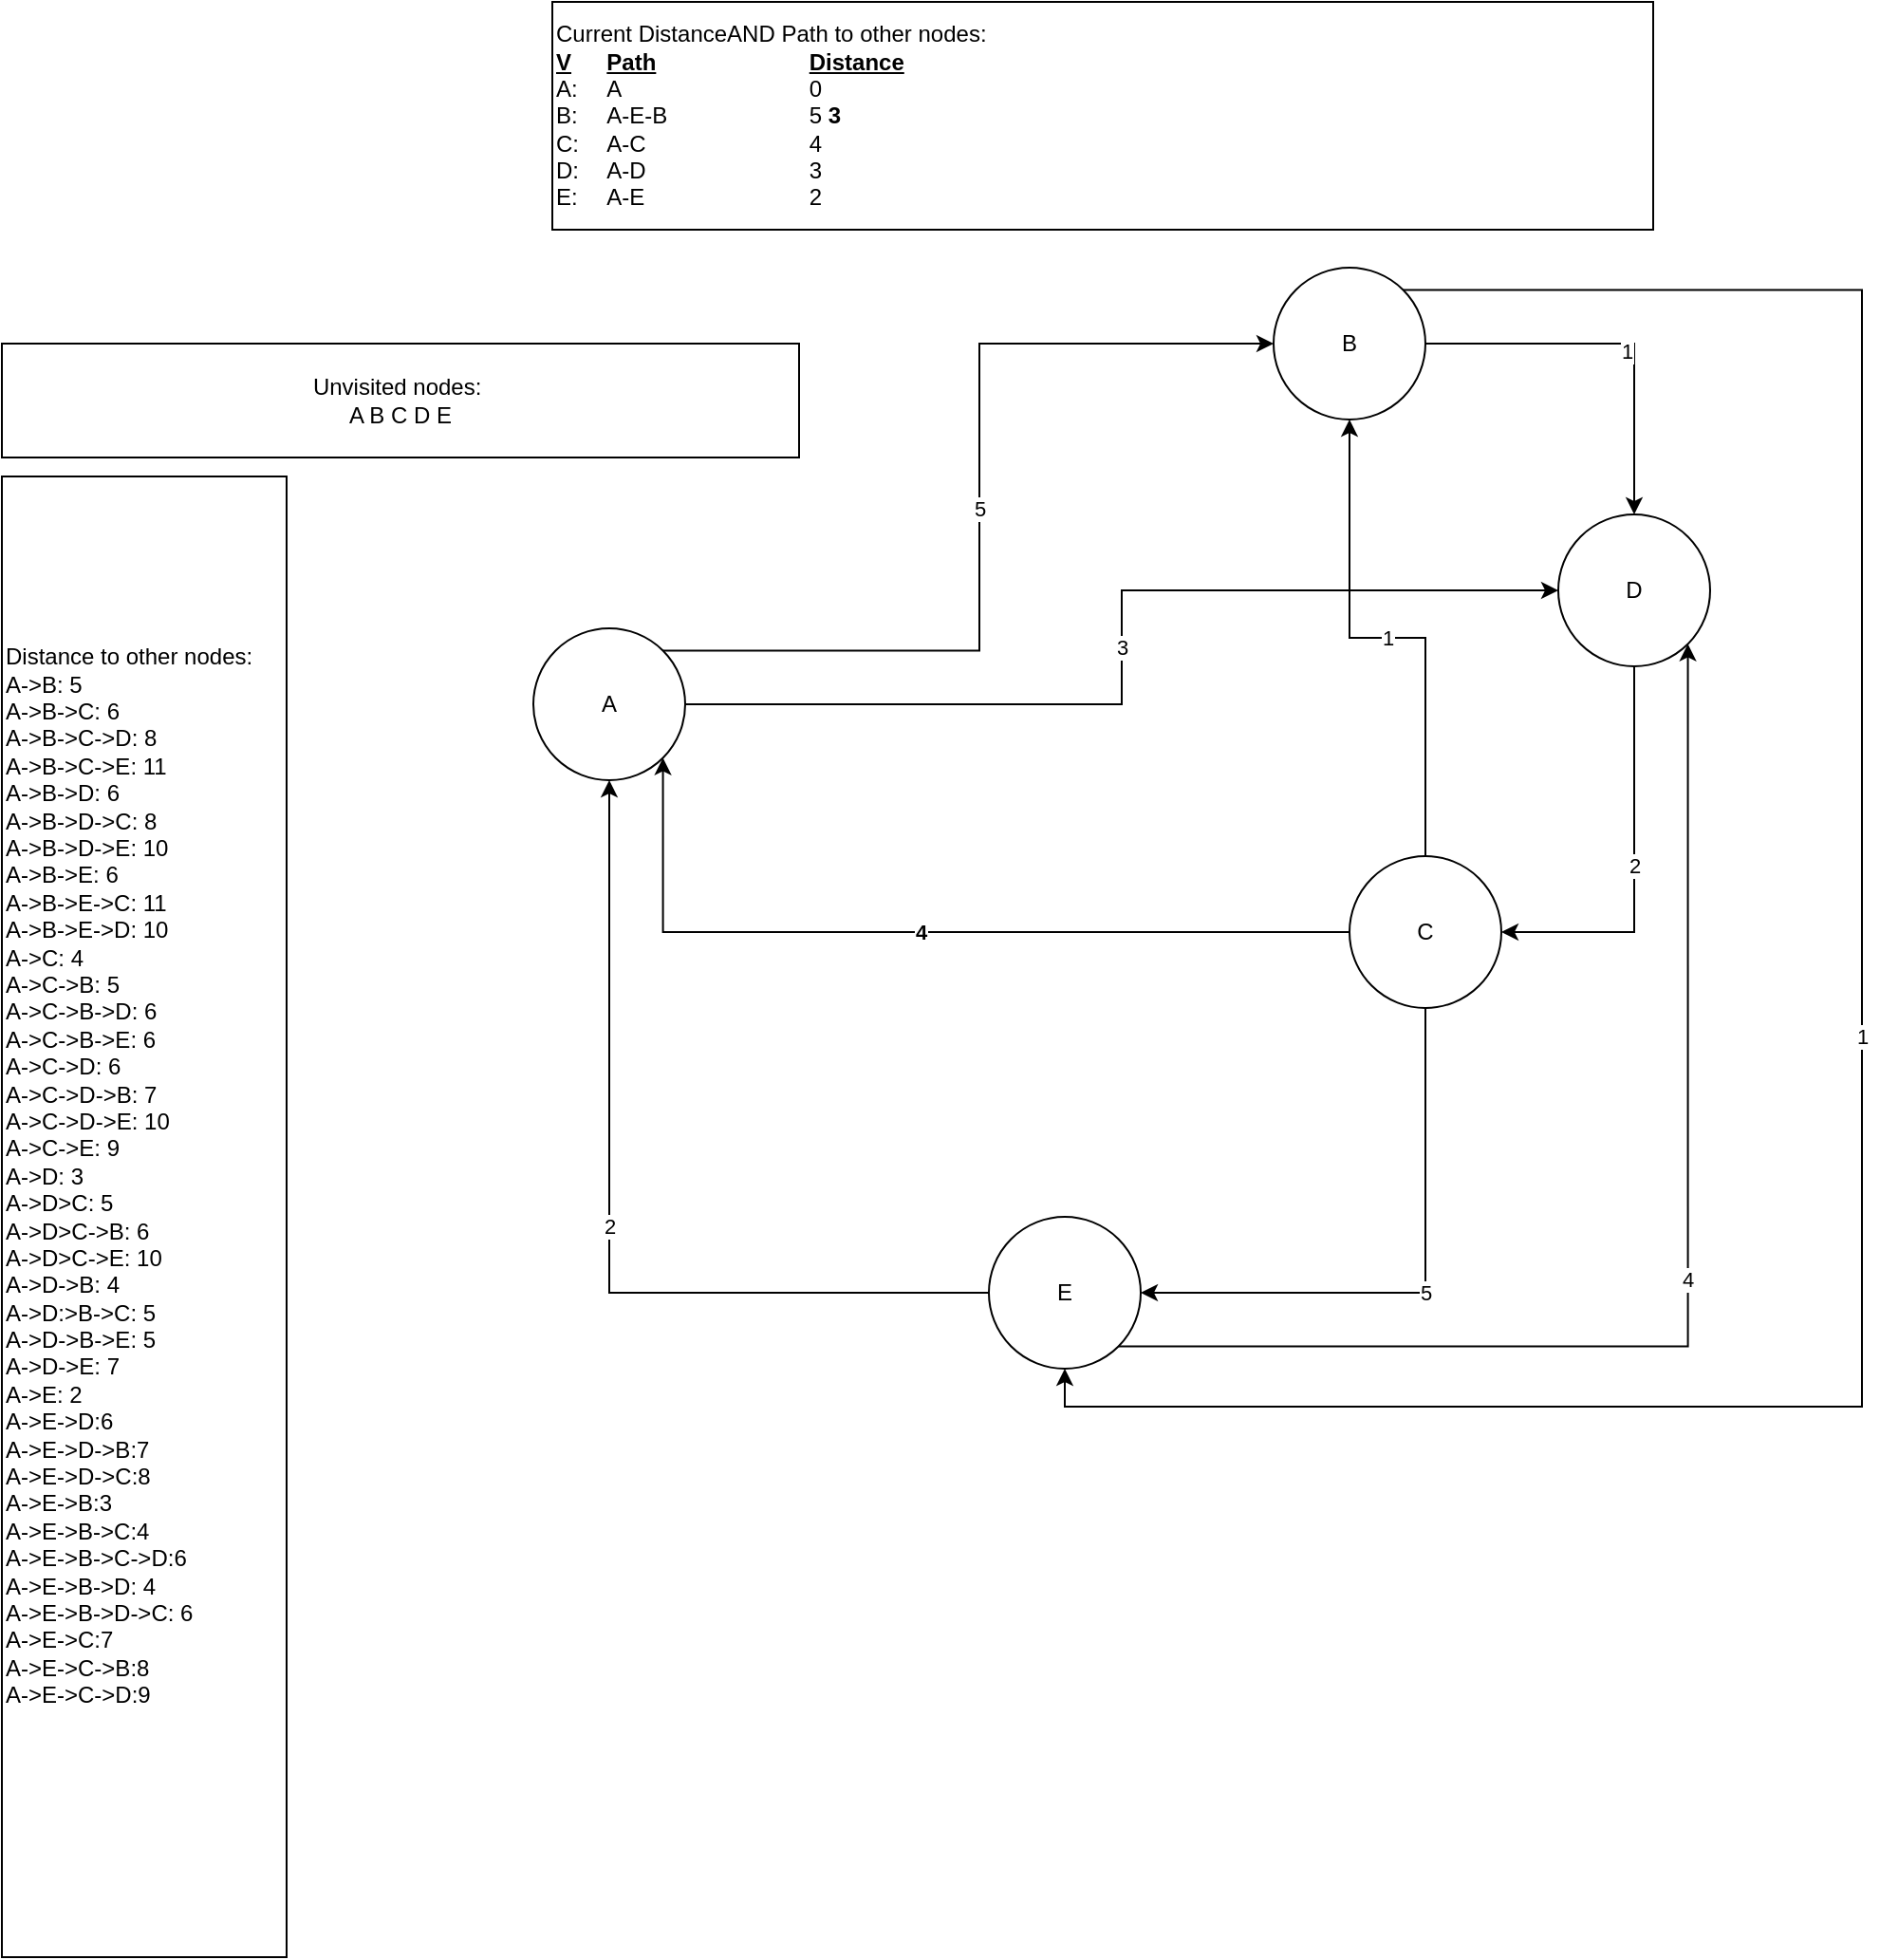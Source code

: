 <mxfile version="15.4.0" type="device"><diagram id="GFhHdMTV039eslst25Zb" name="Page-1"><mxGraphModel dx="1365" dy="339" grid="1" gridSize="10" guides="1" tooltips="1" connect="1" arrows="1" fold="1" page="1" pageScale="1" pageWidth="827" pageHeight="1169" math="0" shadow="0"><root><mxCell id="0"/><mxCell id="1" parent="0"/><mxCell id="FwUwm8WFIqOU37RJK3VI-11" value="5" style="edgeStyle=orthogonalEdgeStyle;rounded=0;orthogonalLoop=1;jettySize=auto;html=1;exitX=0.5;exitY=1;exitDx=0;exitDy=0;entryX=1;entryY=0.5;entryDx=0;entryDy=0;" edge="1" parent="1" source="FwUwm8WFIqOU37RJK3VI-2" target="FwUwm8WFIqOU37RJK3VI-7"><mxGeometry relative="1" as="geometry"/></mxCell><mxCell id="FwUwm8WFIqOU37RJK3VI-14" value="&lt;b&gt;4&lt;/b&gt;" style="edgeStyle=orthogonalEdgeStyle;rounded=0;orthogonalLoop=1;jettySize=auto;html=1;exitX=0;exitY=0.5;exitDx=0;exitDy=0;entryX=1;entryY=1;entryDx=0;entryDy=0;" edge="1" parent="1" source="FwUwm8WFIqOU37RJK3VI-2" target="FwUwm8WFIqOU37RJK3VI-4"><mxGeometry relative="1" as="geometry"/></mxCell><mxCell id="FwUwm8WFIqOU37RJK3VI-15" value="1" style="edgeStyle=orthogonalEdgeStyle;rounded=0;orthogonalLoop=1;jettySize=auto;html=1;exitX=0.5;exitY=0;exitDx=0;exitDy=0;entryX=0.5;entryY=1;entryDx=0;entryDy=0;" edge="1" parent="1" source="FwUwm8WFIqOU37RJK3VI-2" target="FwUwm8WFIqOU37RJK3VI-3"><mxGeometry relative="1" as="geometry"/></mxCell><mxCell id="FwUwm8WFIqOU37RJK3VI-2" value="C" style="ellipse;whiteSpace=wrap;html=1;aspect=fixed;" vertex="1" parent="1"><mxGeometry x="490" y="490" width="80" height="80" as="geometry"/></mxCell><mxCell id="FwUwm8WFIqOU37RJK3VI-9" value="" style="edgeStyle=orthogonalEdgeStyle;rounded=0;orthogonalLoop=1;jettySize=auto;html=1;exitX=1;exitY=0.5;exitDx=0;exitDy=0;entryX=0.5;entryY=0;entryDx=0;entryDy=0;" edge="1" parent="1" source="FwUwm8WFIqOU37RJK3VI-3" target="FwUwm8WFIqOU37RJK3VI-5"><mxGeometry relative="1" as="geometry"/></mxCell><mxCell id="FwUwm8WFIqOU37RJK3VI-20" value="1" style="edgeLabel;html=1;align=center;verticalAlign=middle;resizable=0;points=[];" vertex="1" connectable="0" parent="FwUwm8WFIqOU37RJK3VI-9"><mxGeometry x="0.14" y="-4" relative="1" as="geometry"><mxPoint as="offset"/></mxGeometry></mxCell><mxCell id="FwUwm8WFIqOU37RJK3VI-16" value="1" style="edgeStyle=orthogonalEdgeStyle;rounded=0;orthogonalLoop=1;jettySize=auto;html=1;exitX=1;exitY=0;exitDx=0;exitDy=0;entryX=0.5;entryY=1;entryDx=0;entryDy=0;" edge="1" parent="1" source="FwUwm8WFIqOU37RJK3VI-3" target="FwUwm8WFIqOU37RJK3VI-7"><mxGeometry relative="1" as="geometry"><Array as="points"><mxPoint x="760" y="192"/><mxPoint x="760" y="780"/><mxPoint x="340" y="780"/></Array></mxGeometry></mxCell><mxCell id="FwUwm8WFIqOU37RJK3VI-3" value="B" style="ellipse;whiteSpace=wrap;html=1;aspect=fixed;" vertex="1" parent="1"><mxGeometry x="450" y="180" width="80" height="80" as="geometry"/></mxCell><mxCell id="FwUwm8WFIqOU37RJK3VI-8" value="5" style="edgeStyle=orthogonalEdgeStyle;rounded=0;orthogonalLoop=1;jettySize=auto;html=1;exitX=1;exitY=0;exitDx=0;exitDy=0;entryX=0;entryY=0.5;entryDx=0;entryDy=0;" edge="1" parent="1" source="FwUwm8WFIqOU37RJK3VI-4" target="FwUwm8WFIqOU37RJK3VI-3"><mxGeometry relative="1" as="geometry"/></mxCell><mxCell id="FwUwm8WFIqOU37RJK3VI-13" value="3" style="edgeStyle=orthogonalEdgeStyle;rounded=0;orthogonalLoop=1;jettySize=auto;html=1;exitX=1;exitY=0.5;exitDx=0;exitDy=0;entryX=0;entryY=0.5;entryDx=0;entryDy=0;" edge="1" parent="1" source="FwUwm8WFIqOU37RJK3VI-4" target="FwUwm8WFIqOU37RJK3VI-5"><mxGeometry relative="1" as="geometry"/></mxCell><mxCell id="FwUwm8WFIqOU37RJK3VI-4" value="A" style="ellipse;whiteSpace=wrap;html=1;aspect=fixed;" vertex="1" parent="1"><mxGeometry x="60" y="370" width="80" height="80" as="geometry"/></mxCell><mxCell id="FwUwm8WFIqOU37RJK3VI-10" value="2" style="edgeStyle=orthogonalEdgeStyle;rounded=0;orthogonalLoop=1;jettySize=auto;html=1;exitX=0.5;exitY=1;exitDx=0;exitDy=0;entryX=1;entryY=0.5;entryDx=0;entryDy=0;" edge="1" parent="1" source="FwUwm8WFIqOU37RJK3VI-5" target="FwUwm8WFIqOU37RJK3VI-2"><mxGeometry relative="1" as="geometry"/></mxCell><mxCell id="FwUwm8WFIqOU37RJK3VI-5" value="D" style="ellipse;whiteSpace=wrap;html=1;aspect=fixed;" vertex="1" parent="1"><mxGeometry x="600" y="310" width="80" height="80" as="geometry"/></mxCell><mxCell id="FwUwm8WFIqOU37RJK3VI-6" value="Unvisited nodes:&amp;nbsp;&lt;br&gt;A B C D E" style="rounded=0;whiteSpace=wrap;html=1;" vertex="1" parent="1"><mxGeometry x="-220" y="220" width="420" height="60" as="geometry"/></mxCell><mxCell id="FwUwm8WFIqOU37RJK3VI-12" value="2" style="edgeStyle=orthogonalEdgeStyle;rounded=0;orthogonalLoop=1;jettySize=auto;html=1;exitX=0;exitY=0.5;exitDx=0;exitDy=0;entryX=0.5;entryY=1;entryDx=0;entryDy=0;" edge="1" parent="1" source="FwUwm8WFIqOU37RJK3VI-7" target="FwUwm8WFIqOU37RJK3VI-4"><mxGeometry relative="1" as="geometry"/></mxCell><mxCell id="FwUwm8WFIqOU37RJK3VI-18" value="4" style="edgeStyle=orthogonalEdgeStyle;rounded=0;orthogonalLoop=1;jettySize=auto;html=1;exitX=1;exitY=1;exitDx=0;exitDy=0;entryX=1;entryY=1;entryDx=0;entryDy=0;" edge="1" parent="1" source="FwUwm8WFIqOU37RJK3VI-7" target="FwUwm8WFIqOU37RJK3VI-5"><mxGeometry relative="1" as="geometry"/></mxCell><mxCell id="FwUwm8WFIqOU37RJK3VI-7" value="E" style="ellipse;whiteSpace=wrap;html=1;aspect=fixed;" vertex="1" parent="1"><mxGeometry x="300" y="680" width="80" height="80" as="geometry"/></mxCell><mxCell id="FwUwm8WFIqOU37RJK3VI-17" value="Distance to other nodes:&lt;br&gt;A-&amp;gt;B: 5&lt;br&gt;A-&amp;gt;B-&amp;gt;C: 6&lt;br&gt;A-&amp;gt;B-&amp;gt;C-&amp;gt;D: 8&lt;br&gt;A-&amp;gt;B-&amp;gt;C-&amp;gt;E: 11&lt;br&gt;A-&amp;gt;B-&amp;gt;D: 6&lt;br&gt;A-&amp;gt;B-&amp;gt;D-&amp;gt;C: 8&lt;br&gt;A-&amp;gt;B-&amp;gt;D-&amp;gt;E: 10&lt;br&gt;A-&amp;gt;B-&amp;gt;E: 6&lt;br&gt;A-&amp;gt;B-&amp;gt;E-&amp;gt;C: 11&lt;br&gt;A-&amp;gt;B-&amp;gt;E-&amp;gt;D: 10&lt;br&gt;A-&amp;gt;C: 4&lt;br&gt;A-&amp;gt;C-&amp;gt;B: 5&lt;br&gt;A-&amp;gt;C-&amp;gt;B-&amp;gt;D: 6&lt;br&gt;A-&amp;gt;C-&amp;gt;B-&amp;gt;E: 6&lt;br&gt;A-&amp;gt;C-&amp;gt;D: 6&lt;br&gt;A-&amp;gt;C-&amp;gt;D-&amp;gt;B: 7&lt;br&gt;A-&amp;gt;C-&amp;gt;D-&amp;gt;E: 10&lt;br&gt;A-&amp;gt;C-&amp;gt;E: 9&lt;br&gt;A-&amp;gt;D: 3&lt;br&gt;A-&amp;gt;D&amp;gt;C: 5&amp;nbsp;&lt;br&gt;A-&amp;gt;D&amp;gt;C-&amp;gt;B: 6&lt;br&gt;A-&amp;gt;D&amp;gt;C-&amp;gt;E: 10&amp;nbsp;&lt;br&gt;A-&amp;gt;D-&amp;gt;B: 4&amp;nbsp;&lt;br&gt;A-&amp;gt;D:&amp;gt;B-&amp;gt;C: 5&lt;br&gt;A-&amp;gt;D-&amp;gt;B-&amp;gt;E: 5&lt;br&gt;A-&amp;gt;D-&amp;gt;E: 7&lt;br&gt;A-&amp;gt;E: 2&lt;br&gt;A-&amp;gt;E-&amp;gt;D:6&lt;br&gt;A-&amp;gt;E-&amp;gt;D-&amp;gt;B:7&lt;br&gt;A-&amp;gt;E-&amp;gt;D-&amp;gt;C:8&lt;br&gt;A-&amp;gt;E-&amp;gt;B:3&lt;br&gt;A-&amp;gt;E-&amp;gt;B-&amp;gt;C:4&amp;nbsp;&lt;br&gt;A-&amp;gt;E-&amp;gt;B-&amp;gt;C-&amp;gt;D:6&amp;nbsp;&lt;br&gt;A-&amp;gt;E-&amp;gt;B-&amp;gt;D: 4&lt;br&gt;A-&amp;gt;E-&amp;gt;B-&amp;gt;D-&amp;gt;C: 6&amp;nbsp;&amp;nbsp;&lt;br&gt;A-&amp;gt;E-&amp;gt;C:7&lt;br&gt;A-&amp;gt;E-&amp;gt;C-&amp;gt;B:8&lt;br&gt;A-&amp;gt;E-&amp;gt;C-&amp;gt;D:9&lt;br&gt;&lt;br&gt;&lt;br&gt;&lt;br&gt;" style="rounded=0;whiteSpace=wrap;html=1;align=left;" vertex="1" parent="1"><mxGeometry x="-220" y="290" width="150" height="780" as="geometry"/></mxCell><mxCell id="FwUwm8WFIqOU37RJK3VI-19" value="Current DistanceAND Path to other nodes:&lt;br&gt;&lt;b&gt;&lt;u&gt;V&lt;span style=&quot;white-space: pre&quot;&gt;&#9;&lt;/span&gt;Path&lt;span style=&quot;white-space: pre&quot;&gt;&#9;&lt;/span&gt;&lt;span style=&quot;white-space: pre&quot;&gt;&#9;&lt;span style=&quot;white-space: pre&quot;&gt;&#9;&lt;/span&gt;&lt;/span&gt;Distance&lt;/u&gt;&lt;/b&gt;&lt;br&gt;A:&lt;span style=&quot;white-space: pre&quot;&gt;&#9;&lt;/span&gt;A&lt;span style=&quot;white-space: pre&quot;&gt;&#9;&lt;/span&gt;&lt;span style=&quot;white-space: pre&quot;&gt;&#9;&lt;/span&gt;&lt;span style=&quot;white-space: pre&quot;&gt;&#9;&lt;span style=&quot;white-space: pre&quot;&gt;&#9;&lt;/span&gt;&lt;/span&gt;0&lt;br&gt;&lt;div&gt;&lt;span&gt;B:&lt;span style=&quot;white-space: pre&quot;&gt;&#9;&lt;/span&gt;A-E-B&lt;span style=&quot;white-space: pre&quot;&gt;&#9;&lt;/span&gt;&lt;span style=&quot;white-space: pre&quot;&gt;&#9;&lt;span style=&quot;white-space: pre&quot;&gt;&#9;&lt;/span&gt;&lt;/span&gt;5&lt;i&gt; &lt;/i&gt;&lt;b&gt;3&lt;/b&gt;&lt;/span&gt;&lt;/div&gt;C:&lt;span style=&quot;white-space: pre&quot;&gt;&#9;&lt;/span&gt;A-C&lt;span style=&quot;white-space: pre&quot;&gt;&#9;&lt;/span&gt;&lt;span style=&quot;white-space: pre&quot;&gt;&#9;&lt;/span&gt;&lt;span style=&quot;white-space: pre&quot;&gt;&#9;&lt;span style=&quot;white-space: pre&quot;&gt;&#9;&lt;/span&gt;&lt;/span&gt;4&lt;br&gt;D:&lt;span style=&quot;white-space: pre&quot;&gt;&#9;&lt;/span&gt;A-D&lt;span style=&quot;white-space: pre&quot;&gt;&#9;&lt;/span&gt;&lt;span style=&quot;white-space: pre&quot;&gt;&#9;&lt;/span&gt;&lt;span style=&quot;white-space: pre&quot;&gt;&#9;&lt;span style=&quot;white-space: pre&quot;&gt;&#9;&lt;/span&gt;&lt;/span&gt;3&lt;br&gt;E:&lt;span style=&quot;white-space: pre&quot;&gt;&#9;&lt;/span&gt;A-E&lt;span style=&quot;white-space: pre&quot;&gt;&#9;&lt;/span&gt;&lt;span style=&quot;white-space: pre&quot;&gt;&#9;&lt;/span&gt;&lt;span style=&quot;white-space: pre&quot;&gt;&#9;&lt;/span&gt;&lt;span style=&quot;white-space: pre&quot;&gt;&#9;&lt;/span&gt;2" style="rounded=0;whiteSpace=wrap;html=1;align=left;" vertex="1" parent="1"><mxGeometry x="70" y="40" width="580" height="120" as="geometry"/></mxCell></root></mxGraphModel></diagram></mxfile>